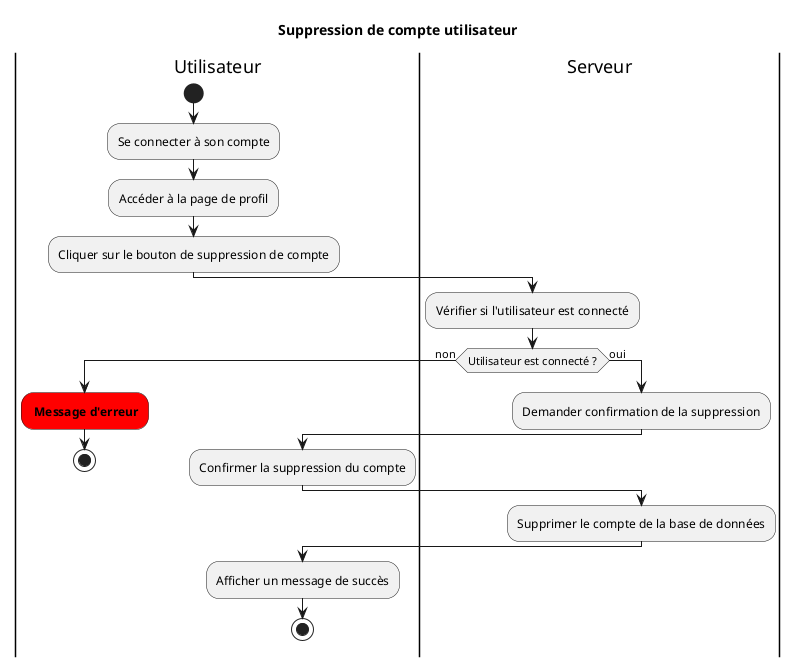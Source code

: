 @startuml DiagrammeActiviteUserDeleteAccount
title Suppression de compte utilisateur

|Utilisateur|
start
:Se connecter à son compte;
:Accéder à la page de profil;
:Cliquer sur le bouton de suppression de compte;
|Serveur|
:Vérifier si l'utilisateur est connecté;
if (Utilisateur est connecté ?) then (non)
  |Utilisateur|
  #red: **Message d'erreur**;
  stop
else (oui)
  |Serveur|
  :Demander confirmation de la suppression;
  |Utilisateur|
  :Confirmer la suppression du compte;
  |Serveur|
  :Supprimer le compte de la base de données;
  |Utilisateur|
  :Afficher un message de succès;
  stop
endif
@enduml